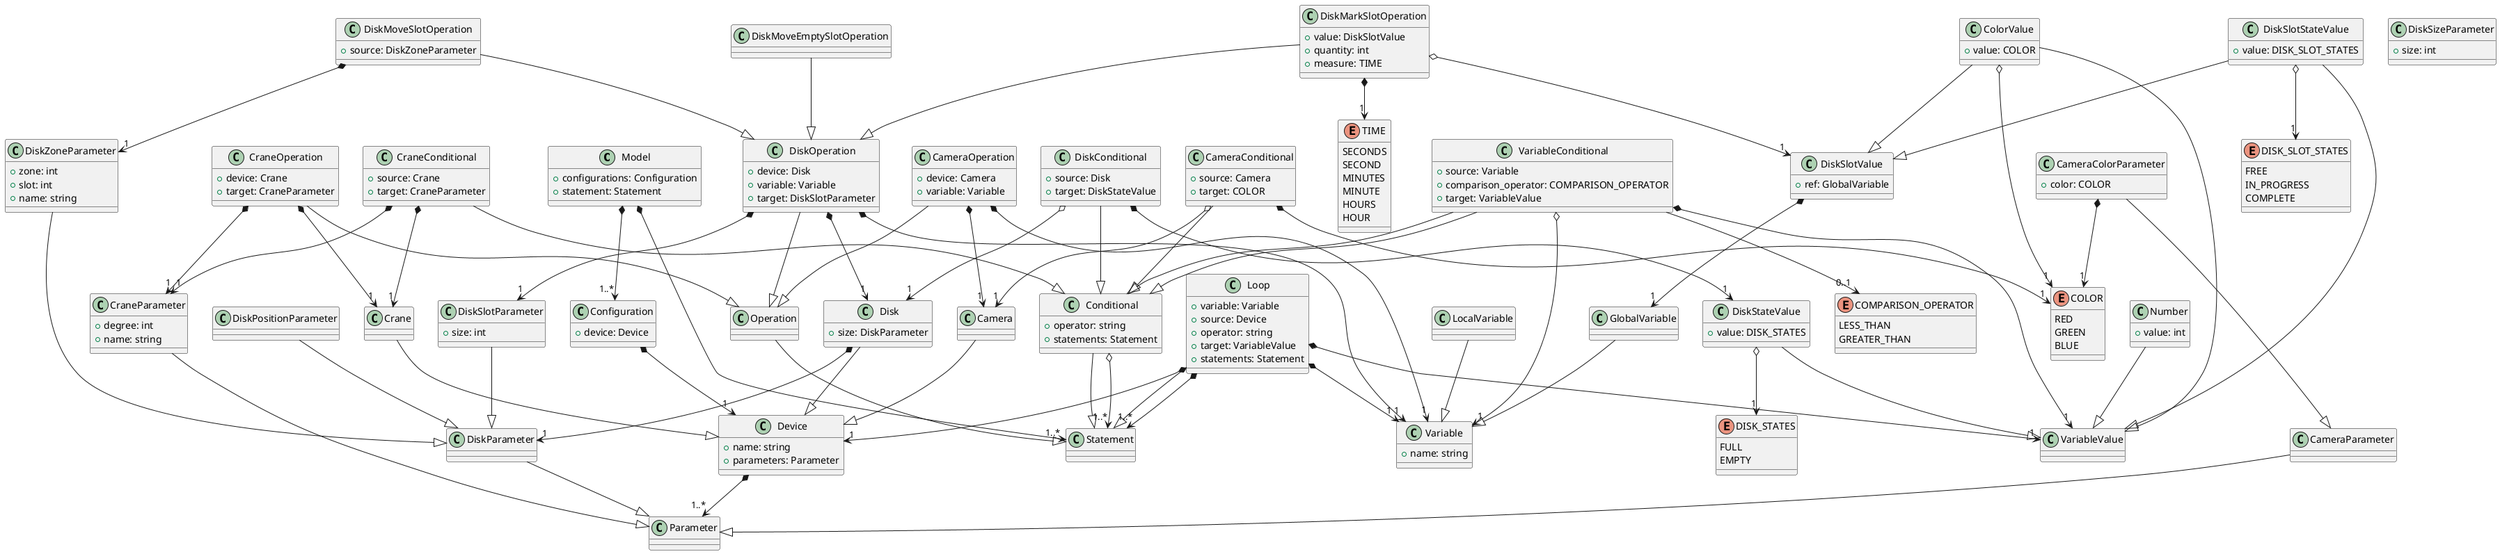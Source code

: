 @startuml
class Model {
    + configurations: Configuration
    + statement: Statement
}

class Configuration {
    + device: Device
}

class Statement
class Loop {
    + variable: Variable
    + source: Device
    + operator: string
    + target: VariableValue
    + statements: Statement
}
class Operation
class Conditional {
    + operator: string
    + statements: Statement
}
class VariableConditional

class Device {
    + name: string
    + parameters: Parameter
}
class Parameter
class Number {
    + value: int
}
class Crane
class CraneParameter {
    + degree: int
    + name: string
}
class CraneOperation {
    + device: Crane
    + target: CraneParameter
}
class CraneConditional {
    + source: Crane
    + target: CraneParameter
}

class Disk {
    + size: DiskParameter
}
class DiskParameter
class DiskSizeParameter {
    + size: int
}
class DiskSlotParameter {
    + size: int
}
class DiskZoneParameter {
    + zone: int
    + slot: int
    + name: string
}
class DiskConditional {
    + source: Disk
    + target: DiskStateValue
}
class DiskOperation {
    + device: Disk
    + variable: Variable
    + target: DiskSlotParameter
}
class DiskPositionParameter
class DiskSlotValue {
    + ref: GlobalVariable
}
class DiskStateValue {
    + value: DISK_STATES
}
class DiskSlotStateValue {
    + value: DISK_SLOT_STATES
}
class DiskMoveSlotOperation {
    + source: DiskZoneParameter
}
class DiskMoveEmptySlotOperation
class DiskMarkSlotOperation {
    + value: DiskSlotValue
    + quantity: int
    + measure: TIME
}

class Camera
class CameraColorParameter {
    + color: COLOR
}
class CameraOperation {
    + device: Camera
    + variable: Variable
}
class CameraConditional {
    + source: Camera
    + target: COLOR
}

class Variable {
    + name: string
}
class VariableValue
class VariableConditional {
    + source: Variable
    + comparison_operator: COMPARISON_OPERATOR
    + target: VariableValue
}
class GlobalVariable
class LocalVariable
class ColorValue {
    + value: COLOR
}

enum COMPARISON_OPERATOR {
    LESS_THAN
    GREATER_THAN
}
enum COLOR {
    RED
    GREEN
    BLUE
}
enum DISK_STATES {
    FULL
    EMPTY
}
enum DISK_SLOT_STATES {
    FREE
    IN_PROGRESS
    COMPLETE
}
enum TIME {
    SECONDS
    SECOND
    MINUTES
    MINUTE
    HOURS
    HOUR
}

' Model
Model *--> "1..*" Configuration
Model *--> "1..*" Statement



' Configuration
Configuration *--> "1" Device
' Configuration:Device
Device *--> "1..*" Parameter
' Configuration:Device:Disk
Disk --|> Device
Disk *--> "1" DiskParameter
DiskParameter --|> Parameter
DiskPositionParameter --|> DiskParameter
DiskSlotParameter --|> DiskParameter
DiskZoneParameter --|> DiskParameter

' Configuration:Device:Camera
Camera --|> Device
CameraParameter --|> Parameter
CameraColorParameter --|> CameraParameter
CameraColorParameter *--> "1" COLOR

' Configuration:Device:Crane
Crane --|> Device
CraneParameter --|> Parameter
' Statements
' Statements:Conditionals
Conditional --|> Statement
Conditional o--> "1..*" Statement

VariableConditional --|> Conditional

CraneConditional --|> Conditional
CraneConditional *--> "1" Crane
CraneConditional *--> "1" CraneParameter

DiskConditional --|> Conditional
DiskConditional o--> "1" Disk
DiskConditional *--> "1" DiskStateValue

CameraConditional --|> Conditional
CameraConditional o--> "1" Camera
CameraConditional *--> "1" COLOR

VariableConditional --|> Conditional
VariableConditional o--> "1" Variable
VariableConditional --> "0..1" COMPARISON_OPERATOR
VariableConditional *--> "1" VariableValue

' Statements:Operations
Operation --|> Statement

CraneOperation --|> Operation
CraneOperation *--> "1" Crane
CraneOperation *--> "1" CraneParameter

DiskOperation --|> Operation
DiskOperation *--> "1" Disk
DiskOperation *--> "1" Variable
DiskOperation *--> "1" DiskSlotParameter

CameraOperation --|> Operation
CameraOperation *--> "1" Camera
CameraOperation *--> "1" Variable

DiskMoveSlotOperation --|> DiskOperation
DiskMoveSlotOperation *--> "1" DiskZoneParameter

DiskMoveEmptySlotOperation --|> DiskOperation

DiskMarkSlotOperation --|> DiskOperation
DiskMarkSlotOperation o--> "1" DiskSlotValue
DiskMarkSlotOperation *--> "1" TIME

' Statements:Loops
Loop --|> Statement
Loop *--> "1" Variable
Loop *--> "1" Device 
Loop *--> "1" VariableValue
Loop *--> "1..*" Statement 

' Variables
LocalVariable --|> Variable
GlobalVariable --|> Variable

' Values
DiskSlotValue *--> "1" GlobalVariable
DiskStateValue --|> VariableValue
DiskStateValue o--> "1" DISK_STATES
DiskSlotStateValue --|> VariableValue
DiskSlotStateValue --|> DiskSlotValue
DiskSlotStateValue o--> "1" DISK_SLOT_STATES
ColorValue --|> VariableValue
ColorValue --|> DiskSlotValue
ColorValue o--> "1" COLOR
Number --|> VariableValue

@enduml